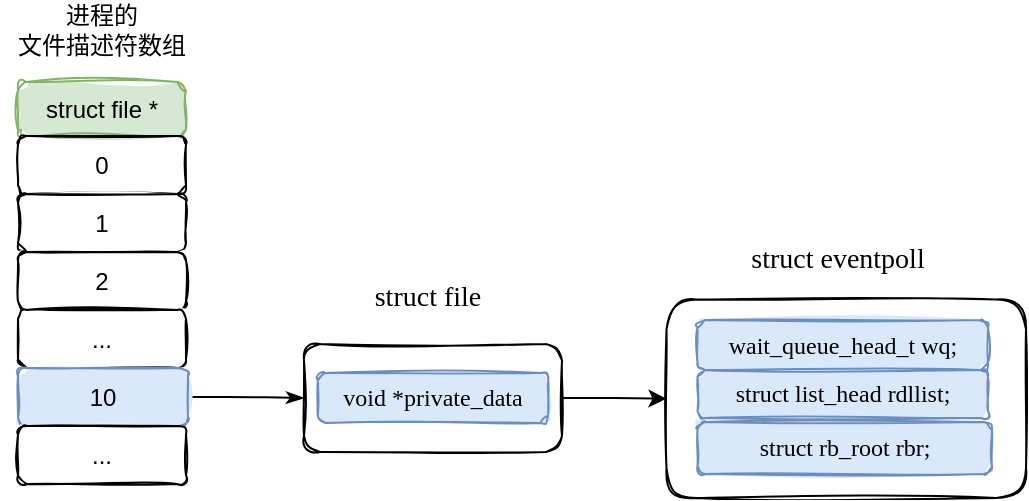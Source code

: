 <mxfile version="24.0.3" type="github">
  <diagram name="第 1 页" id="JRANshN7aokAH__0-TRH">
    <mxGraphModel dx="794" dy="464" grid="0" gridSize="10" guides="1" tooltips="1" connect="1" arrows="1" fold="1" page="1" pageScale="1" pageWidth="827" pageHeight="1169" math="0" shadow="0">
      <root>
        <mxCell id="0" />
        <mxCell id="1" parent="0" />
        <mxCell id="wQs4QJUI-x7t0GBL8plU-1" value="struct file *" style="rounded=1;whiteSpace=wrap;html=1;strokeWidth=1;fillWeight=4;hachureGap=8;hachureAngle=45;fillColor=#d5e8d4;strokeColor=#82b366;shadow=0;textShadow=0;sketch=1;curveFitting=1;jiggle=2;glass=0;fillStyle=solid;" vertex="1" parent="1">
          <mxGeometry x="103" y="143" width="84" height="28" as="geometry" />
        </mxCell>
        <mxCell id="wQs4QJUI-x7t0GBL8plU-2" value="0" style="rounded=1;whiteSpace=wrap;html=1;strokeWidth=1;fillWeight=4;hachureGap=8;hachureAngle=45;sketch=1;" vertex="1" parent="1">
          <mxGeometry x="103" y="170" width="84" height="29" as="geometry" />
        </mxCell>
        <mxCell id="wQs4QJUI-x7t0GBL8plU-3" value="1" style="rounded=1;whiteSpace=wrap;html=1;strokeWidth=1;fillWeight=4;hachureGap=8;hachureAngle=45;sketch=1;" vertex="1" parent="1">
          <mxGeometry x="103" y="199" width="84" height="29" as="geometry" />
        </mxCell>
        <mxCell id="wQs4QJUI-x7t0GBL8plU-4" value="2" style="rounded=1;whiteSpace=wrap;html=1;strokeWidth=1;fillWeight=4;hachureGap=8;hachureAngle=45;sketch=1;" vertex="1" parent="1">
          <mxGeometry x="103" y="228" width="84" height="29" as="geometry" />
        </mxCell>
        <mxCell id="wQs4QJUI-x7t0GBL8plU-5" value="..." style="rounded=1;whiteSpace=wrap;html=1;strokeWidth=1;fillWeight=4;hachureGap=8;hachureAngle=45;sketch=1;" vertex="1" parent="1">
          <mxGeometry x="103" y="257" width="84" height="29" as="geometry" />
        </mxCell>
        <mxCell id="wQs4QJUI-x7t0GBL8plU-15" style="edgeStyle=orthogonalEdgeStyle;rounded=1;orthogonalLoop=1;jettySize=auto;html=1;exitX=1;exitY=0.5;exitDx=0;exitDy=0;entryX=0;entryY=0.5;entryDx=0;entryDy=0;endArrow=classicThin;endFill=1;curved=0;" edge="1" parent="1" source="wQs4QJUI-x7t0GBL8plU-6" target="wQs4QJUI-x7t0GBL8plU-9">
          <mxGeometry relative="1" as="geometry" />
        </mxCell>
        <mxCell id="wQs4QJUI-x7t0GBL8plU-6" value="10" style="rounded=1;whiteSpace=wrap;html=1;strokeWidth=1;fillWeight=4;hachureGap=8;hachureAngle=45;sketch=1;fillColor=#dae8fc;strokeColor=#6c8ebf;fillStyle=solid;" vertex="1" parent="1">
          <mxGeometry x="103" y="286" width="85" height="29" as="geometry" />
        </mxCell>
        <mxCell id="wQs4QJUI-x7t0GBL8plU-7" value="..." style="rounded=1;whiteSpace=wrap;html=1;strokeWidth=1;fillWeight=4;hachureGap=8;hachureAngle=45;sketch=1;" vertex="1" parent="1">
          <mxGeometry x="103" y="315" width="84" height="29" as="geometry" />
        </mxCell>
        <mxCell id="wQs4QJUI-x7t0GBL8plU-8" value="进程的&lt;div&gt;文件描述符数组&lt;/div&gt;" style="text;html=1;align=center;verticalAlign=middle;whiteSpace=wrap;rounded=0;" vertex="1" parent="1">
          <mxGeometry x="94" y="102" width="102" height="29" as="geometry" />
        </mxCell>
        <mxCell id="wQs4QJUI-x7t0GBL8plU-23" style="edgeStyle=orthogonalEdgeStyle;rounded=0;orthogonalLoop=1;jettySize=auto;html=1;entryX=0;entryY=0.5;entryDx=0;entryDy=0;" edge="1" parent="1" source="wQs4QJUI-x7t0GBL8plU-9" target="wQs4QJUI-x7t0GBL8plU-17">
          <mxGeometry relative="1" as="geometry" />
        </mxCell>
        <mxCell id="wQs4QJUI-x7t0GBL8plU-9" value="" style="rounded=1;whiteSpace=wrap;html=1;strokeWidth=1;fillWeight=4;hachureGap=8;hachureAngle=45;sketch=1;fillStyle=solid;" vertex="1" parent="1">
          <mxGeometry x="246" y="274" width="129" height="54" as="geometry" />
        </mxCell>
        <mxCell id="wQs4QJUI-x7t0GBL8plU-10" value="&lt;font style=&quot;font-size: 14px;&quot; face=&quot;Comic Sans MS&quot;&gt;struct file&lt;/font&gt;" style="text;html=1;align=center;verticalAlign=middle;whiteSpace=wrap;rounded=0;" vertex="1" parent="1">
          <mxGeometry x="257.25" y="236" width="102" height="29" as="geometry" />
        </mxCell>
        <mxCell id="wQs4QJUI-x7t0GBL8plU-12" value="&lt;font face=&quot;Comic Sans MS&quot;&gt;void *private_data&lt;/font&gt;" style="rounded=1;whiteSpace=wrap;html=1;strokeWidth=1;fillWeight=4;hachureGap=8;hachureAngle=45;sketch=1;fillColor=#dae8fc;strokeColor=#6c8ebf;fillStyle=solid;" vertex="1" parent="1">
          <mxGeometry x="252.88" y="288.5" width="115.25" height="25" as="geometry" />
        </mxCell>
        <mxCell id="wQs4QJUI-x7t0GBL8plU-17" value="" style="rounded=1;whiteSpace=wrap;html=1;strokeWidth=1;fillWeight=4;hachureGap=8;hachureAngle=45;sketch=1;fillStyle=solid;" vertex="1" parent="1">
          <mxGeometry x="427.25" y="251.75" width="179.75" height="99.25" as="geometry" />
        </mxCell>
        <mxCell id="wQs4QJUI-x7t0GBL8plU-18" value="&lt;font style=&quot;font-size: 14px;&quot; face=&quot;Comic Sans MS&quot;&gt;struct eventpoll&lt;/font&gt;" style="text;html=1;align=center;verticalAlign=middle;whiteSpace=wrap;rounded=0;" vertex="1" parent="1">
          <mxGeometry x="430" y="219" width="165.75" height="26" as="geometry" />
        </mxCell>
        <mxCell id="wQs4QJUI-x7t0GBL8plU-19" value="&lt;font face=&quot;Comic Sans MS&quot;&gt;struct rb_root rbr;&lt;/font&gt;" style="rounded=1;whiteSpace=wrap;html=1;strokeWidth=1;fillWeight=4;hachureGap=8;hachureAngle=45;sketch=1;fillColor=#dae8fc;strokeColor=#6c8ebf;fillStyle=solid;" vertex="1" parent="1">
          <mxGeometry x="442.75" y="313" width="147.25" height="26" as="geometry" />
        </mxCell>
        <mxCell id="wQs4QJUI-x7t0GBL8plU-20" value="&lt;font face=&quot;Comic Sans MS&quot;&gt;struct list_head rdllist;&lt;/font&gt;" style="rounded=1;whiteSpace=wrap;html=1;strokeWidth=1;fillWeight=4;hachureGap=8;hachureAngle=45;sketch=1;fillColor=#dae8fc;strokeColor=#6c8ebf;fillStyle=solid;" vertex="1" parent="1">
          <mxGeometry x="442.75" y="287" width="145.25" height="24" as="geometry" />
        </mxCell>
        <mxCell id="wQs4QJUI-x7t0GBL8plU-21" value="&lt;font face=&quot;Comic Sans MS&quot;&gt;wait_queue_head_t wq;&lt;/font&gt;" style="rounded=1;whiteSpace=wrap;html=1;strokeWidth=1;fillWeight=4;hachureGap=8;hachureAngle=45;sketch=1;fillColor=#dae8fc;strokeColor=#6c8ebf;fillStyle=solid;" vertex="1" parent="1">
          <mxGeometry x="442.75" y="262" width="145.25" height="25" as="geometry" />
        </mxCell>
      </root>
    </mxGraphModel>
  </diagram>
</mxfile>
